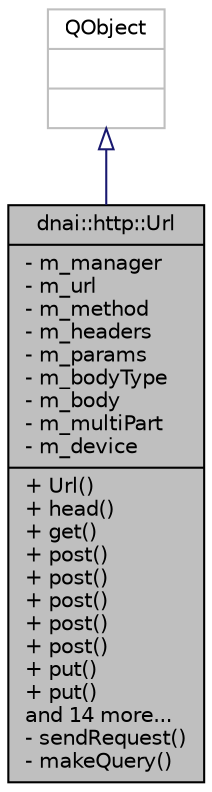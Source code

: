 digraph "dnai::http::Url"
{
  edge [fontname="Helvetica",fontsize="10",labelfontname="Helvetica",labelfontsize="10"];
  node [fontname="Helvetica",fontsize="10",shape=record];
  Node1 [label="{dnai::http::Url\n|- m_manager\l- m_url\l- m_method\l- m_headers\l- m_params\l- m_bodyType\l- m_body\l- m_multiPart\l- m_device\l|+ Url()\l+ head()\l+ get()\l+ post()\l+ post()\l+ post()\l+ post()\l+ post()\l+ put()\l+ put()\land 14 more...\l- sendRequest()\l- makeQuery()\l}",height=0.2,width=0.4,color="black", fillcolor="grey75", style="filled", fontcolor="black"];
  Node2 -> Node1 [dir="back",color="midnightblue",fontsize="10",style="solid",arrowtail="onormal",fontname="Helvetica"];
  Node2 [label="{QObject\n||}",height=0.2,width=0.4,color="grey75", fillcolor="white", style="filled"];
}
